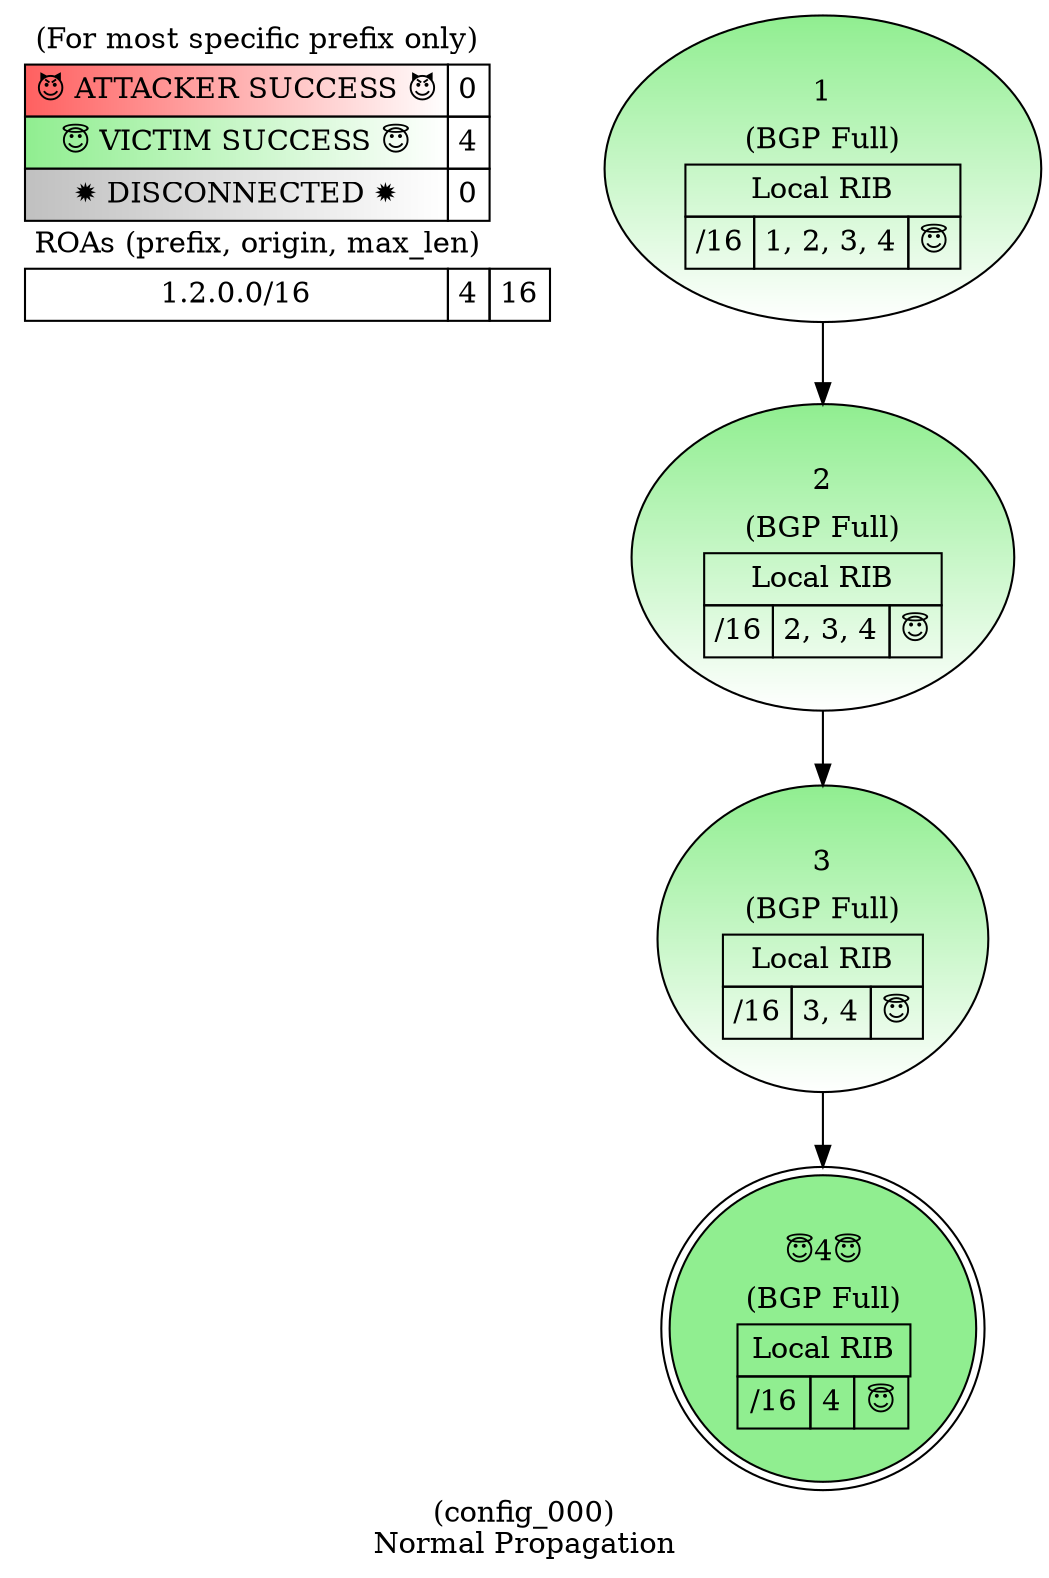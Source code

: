 digraph {
	Legend [label=<
              <TABLE BORDER="0" CELLBORDER="1" CELLSPACING="0" CELLPADDING="4">
              <TR>
          <TD COLSPAN="2" BORDER="0">(For most specific prefix only)</TD>
              </TR>
              <TR>
          <TD BGCOLOR="#ff6060:white">&#128520; ATTACKER SUCCESS &#128520;</TD>
                <TD>0</TD>
              </TR>
              <TR>
         <TD BGCOLOR="#90ee90:white">&#128519; VICTIM SUCCESS &#128519;</TD>
                <TD>4</TD>
              </TR>
              <TR>
                <TD BGCOLOR="grey:white">&#10041; DISCONNECTED &#10041;</TD>
                <TD>0</TD>
              </TR>
        
              <TR>
                <TD COLSPAN="2" BORDER="0">ROAs (prefix, origin, max_len)</TD>
              </TR>
              
              <TR>
                <TD>1.2.0.0/16</TD>
                <TD>4</TD>
                <TD>16</TD>
              </TR></TABLE>> color=black fillcolor=white shape=plaintext style=filled]
	1 [label=<
            <TABLE BORDER="0" CELLBORDER="1" CELLSPACING="0" CELLPADDING="4">
            <TR>
            <TD COLSPAN="4" BORDER="0">1</TD>
            </TR>
            <TR>
            <TD COLSPAN="4" BORDER="0">(BGP Full)</TD>
            </TR><TR>
                        <TD COLSPAN="4">Local RIB</TD>
                      </TR><TR>
                            <TD>/16</TD>
                            <TD>1, 2, 3, 4</TD>
                            <TD>&#128519;</TD></TR></TABLE>> color=black fillcolor="#90ee90:white" gradientangle=270 style=filled]
	2 [label=<
            <TABLE BORDER="0" CELLBORDER="1" CELLSPACING="0" CELLPADDING="4">
            <TR>
            <TD COLSPAN="4" BORDER="0">2</TD>
            </TR>
            <TR>
            <TD COLSPAN="4" BORDER="0">(BGP Full)</TD>
            </TR><TR>
                        <TD COLSPAN="4">Local RIB</TD>
                      </TR><TR>
                            <TD>/16</TD>
                            <TD>2, 3, 4</TD>
                            <TD>&#128519;</TD></TR></TABLE>> color=black fillcolor="#90ee90:white" gradientangle=270 style=filled]
	3 [label=<
            <TABLE BORDER="0" CELLBORDER="1" CELLSPACING="0" CELLPADDING="4">
            <TR>
            <TD COLSPAN="4" BORDER="0">3</TD>
            </TR>
            <TR>
            <TD COLSPAN="4" BORDER="0">(BGP Full)</TD>
            </TR><TR>
                        <TD COLSPAN="4">Local RIB</TD>
                      </TR><TR>
                            <TD>/16</TD>
                            <TD>3, 4</TD>
                            <TD>&#128519;</TD></TR></TABLE>> color=black fillcolor="#90ee90:white" gradientangle=270 style=filled]
	4 [label=<
            <TABLE BORDER="0" CELLBORDER="1" CELLSPACING="0" CELLPADDING="4">
            <TR>
            <TD COLSPAN="4" BORDER="0">&#128519;4&#128519;</TD>
            </TR>
            <TR>
            <TD COLSPAN="4" BORDER="0">(BGP Full)</TD>
            </TR><TR>
                        <TD COLSPAN="4">Local RIB</TD>
                      </TR><TR>
                            <TD>/16</TD>
                            <TD>4</TD>
                            <TD>&#128519;</TD></TR></TABLE>> color=black fillcolor="#90ee90" gradientangle=270 shape=doublecircle style=filled]
	1 -> 2
	2 -> 3
	3 -> 4
	{
		rank=same
		4
	}
	{
		rank=same
		3
	}
	{
		rank=same
		2
	}
	{
		rank=same
		1
	}
	label="(config_000)
Normal Propagation"
}
